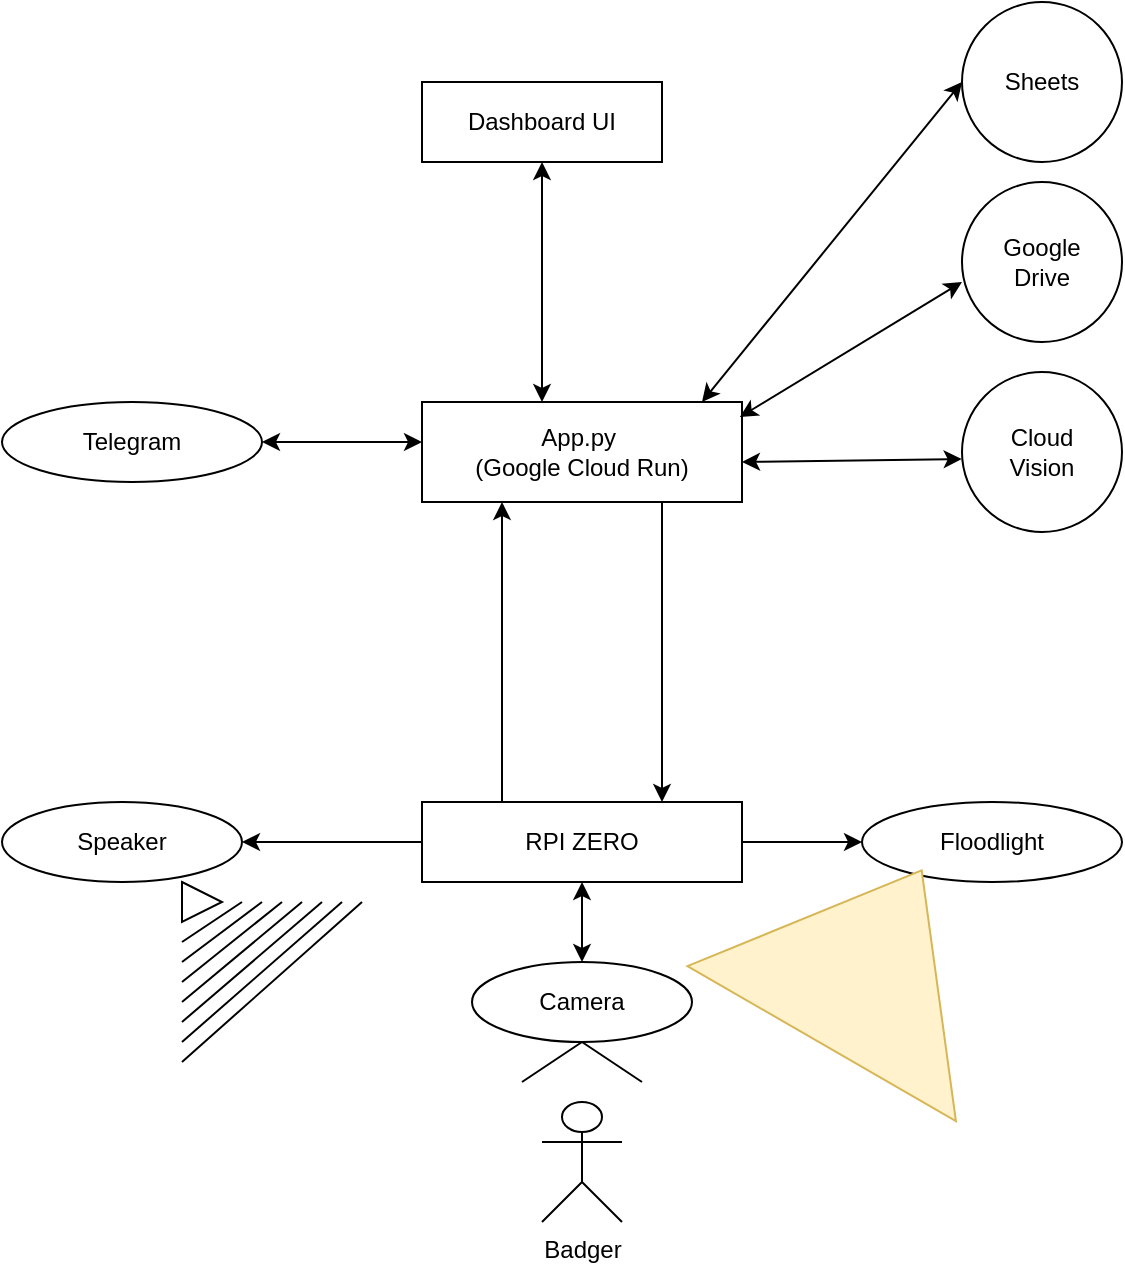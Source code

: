 <mxfile version="26.0.11">
  <diagram name="Page-1" id="euKzJiCRUN4FTXfyrkzB">
    <mxGraphModel dx="1509" dy="777" grid="1" gridSize="10" guides="1" tooltips="1" connect="1" arrows="1" fold="1" page="1" pageScale="1" pageWidth="850" pageHeight="1100" math="0" shadow="0">
      <root>
        <mxCell id="0" />
        <mxCell id="1" parent="0" />
        <mxCell id="HvIzvHt6PHK-XVXpq7xh-12" style="edgeStyle=orthogonalEdgeStyle;rounded=0;orthogonalLoop=1;jettySize=auto;html=1;entryX=0;entryY=0.5;entryDx=0;entryDy=0;" edge="1" parent="1" source="HvIzvHt6PHK-XVXpq7xh-1" target="HvIzvHt6PHK-XVXpq7xh-11">
          <mxGeometry relative="1" as="geometry" />
        </mxCell>
        <mxCell id="HvIzvHt6PHK-XVXpq7xh-13" style="edgeStyle=orthogonalEdgeStyle;rounded=0;orthogonalLoop=1;jettySize=auto;html=1;entryX=1;entryY=0.5;entryDx=0;entryDy=0;" edge="1" parent="1" source="HvIzvHt6PHK-XVXpq7xh-1" target="HvIzvHt6PHK-XVXpq7xh-10">
          <mxGeometry relative="1" as="geometry" />
        </mxCell>
        <mxCell id="HvIzvHt6PHK-XVXpq7xh-14" style="edgeStyle=orthogonalEdgeStyle;rounded=0;orthogonalLoop=1;jettySize=auto;html=1;exitX=0.25;exitY=0;exitDx=0;exitDy=0;entryX=0.25;entryY=1;entryDx=0;entryDy=0;" edge="1" parent="1" source="HvIzvHt6PHK-XVXpq7xh-1" target="HvIzvHt6PHK-XVXpq7xh-9">
          <mxGeometry relative="1" as="geometry" />
        </mxCell>
        <mxCell id="HvIzvHt6PHK-XVXpq7xh-1" value="RPI ZERO" style="rounded=0;whiteSpace=wrap;html=1;" vertex="1" parent="1">
          <mxGeometry x="280" y="520" width="160" height="40" as="geometry" />
        </mxCell>
        <mxCell id="HvIzvHt6PHK-XVXpq7xh-2" value="Camera" style="ellipse;whiteSpace=wrap;html=1;" vertex="1" parent="1">
          <mxGeometry x="305" y="600" width="110" height="40" as="geometry" />
        </mxCell>
        <mxCell id="HvIzvHt6PHK-XVXpq7xh-3" value="" style="endArrow=classic;startArrow=classic;html=1;rounded=0;exitX=0.5;exitY=0;exitDx=0;exitDy=0;" edge="1" parent="1" source="HvIzvHt6PHK-XVXpq7xh-2">
          <mxGeometry width="50" height="50" relative="1" as="geometry">
            <mxPoint x="310" y="610" as="sourcePoint" />
            <mxPoint x="360" y="560" as="targetPoint" />
          </mxGeometry>
        </mxCell>
        <mxCell id="HvIzvHt6PHK-XVXpq7xh-4" value="Badger" style="shape=umlActor;verticalLabelPosition=bottom;verticalAlign=top;html=1;outlineConnect=0;" vertex="1" parent="1">
          <mxGeometry x="340" y="670" width="40" height="60" as="geometry" />
        </mxCell>
        <mxCell id="HvIzvHt6PHK-XVXpq7xh-7" value="" style="endArrow=none;html=1;rounded=0;" edge="1" parent="1">
          <mxGeometry width="50" height="50" relative="1" as="geometry">
            <mxPoint x="330" y="660" as="sourcePoint" />
            <mxPoint x="360" y="640" as="targetPoint" />
          </mxGeometry>
        </mxCell>
        <mxCell id="HvIzvHt6PHK-XVXpq7xh-8" value="" style="endArrow=none;html=1;rounded=0;entryX=0.5;entryY=1;entryDx=0;entryDy=0;" edge="1" parent="1" target="HvIzvHt6PHK-XVXpq7xh-2">
          <mxGeometry width="50" height="50" relative="1" as="geometry">
            <mxPoint x="390" y="660" as="sourcePoint" />
            <mxPoint x="370" y="650" as="targetPoint" />
          </mxGeometry>
        </mxCell>
        <mxCell id="HvIzvHt6PHK-XVXpq7xh-15" style="edgeStyle=orthogonalEdgeStyle;rounded=0;orthogonalLoop=1;jettySize=auto;html=1;exitX=0.75;exitY=1;exitDx=0;exitDy=0;entryX=0.75;entryY=0;entryDx=0;entryDy=0;" edge="1" parent="1" source="HvIzvHt6PHK-XVXpq7xh-9" target="HvIzvHt6PHK-XVXpq7xh-1">
          <mxGeometry relative="1" as="geometry" />
        </mxCell>
        <mxCell id="HvIzvHt6PHK-XVXpq7xh-9" value="App.py&amp;nbsp;&lt;div&gt;(Google Cloud Run)&lt;/div&gt;" style="rounded=0;whiteSpace=wrap;html=1;" vertex="1" parent="1">
          <mxGeometry x="280" y="320" width="160" height="50" as="geometry" />
        </mxCell>
        <mxCell id="HvIzvHt6PHK-XVXpq7xh-10" value="Speaker" style="ellipse;whiteSpace=wrap;html=1;" vertex="1" parent="1">
          <mxGeometry x="70" y="520" width="120" height="40" as="geometry" />
        </mxCell>
        <mxCell id="HvIzvHt6PHK-XVXpq7xh-11" value="Floodlight" style="ellipse;whiteSpace=wrap;html=1;" vertex="1" parent="1">
          <mxGeometry x="500" y="520" width="130" height="40" as="geometry" />
        </mxCell>
        <mxCell id="HvIzvHt6PHK-XVXpq7xh-16" value="Cloud&lt;div&gt;Vision&lt;/div&gt;" style="ellipse;whiteSpace=wrap;html=1;aspect=fixed;" vertex="1" parent="1">
          <mxGeometry x="550" y="305" width="80" height="80" as="geometry" />
        </mxCell>
        <mxCell id="HvIzvHt6PHK-XVXpq7xh-19" value="Google&lt;div&gt;Drive&lt;/div&gt;" style="ellipse;whiteSpace=wrap;html=1;aspect=fixed;" vertex="1" parent="1">
          <mxGeometry x="550" y="210" width="80" height="80" as="geometry" />
        </mxCell>
        <mxCell id="HvIzvHt6PHK-XVXpq7xh-22" value="" style="endArrow=classic;startArrow=classic;html=1;rounded=0;entryX=-0.002;entryY=0.544;entryDx=0;entryDy=0;entryPerimeter=0;" edge="1" parent="1" target="HvIzvHt6PHK-XVXpq7xh-16">
          <mxGeometry width="50" height="50" relative="1" as="geometry">
            <mxPoint x="440" y="350" as="sourcePoint" />
            <mxPoint x="490" y="300" as="targetPoint" />
          </mxGeometry>
        </mxCell>
        <mxCell id="HvIzvHt6PHK-XVXpq7xh-23" value="" style="endArrow=classic;startArrow=classic;html=1;rounded=0;exitX=0.993;exitY=0.151;exitDx=0;exitDy=0;exitPerimeter=0;" edge="1" parent="1" source="HvIzvHt6PHK-XVXpq7xh-9">
          <mxGeometry width="50" height="50" relative="1" as="geometry">
            <mxPoint x="500" y="310" as="sourcePoint" />
            <mxPoint x="550" y="260" as="targetPoint" />
          </mxGeometry>
        </mxCell>
        <mxCell id="HvIzvHt6PHK-XVXpq7xh-24" value="Sheets" style="ellipse;whiteSpace=wrap;html=1;aspect=fixed;" vertex="1" parent="1">
          <mxGeometry x="550" y="120" width="80" height="80" as="geometry" />
        </mxCell>
        <mxCell id="HvIzvHt6PHK-XVXpq7xh-26" value="" style="endArrow=classic;startArrow=classic;html=1;rounded=0;entryX=0;entryY=0.5;entryDx=0;entryDy=0;" edge="1" parent="1" target="HvIzvHt6PHK-XVXpq7xh-24">
          <mxGeometry width="50" height="50" relative="1" as="geometry">
            <mxPoint x="420" y="320" as="sourcePoint" />
            <mxPoint x="470" y="270" as="targetPoint" />
          </mxGeometry>
        </mxCell>
        <mxCell id="HvIzvHt6PHK-XVXpq7xh-27" value="Dashboard UI" style="rounded=0;whiteSpace=wrap;html=1;" vertex="1" parent="1">
          <mxGeometry x="280" y="160" width="120" height="40" as="geometry" />
        </mxCell>
        <mxCell id="HvIzvHt6PHK-XVXpq7xh-28" value="" style="endArrow=classic;startArrow=classic;html=1;rounded=0;exitX=0.375;exitY=0;exitDx=0;exitDy=0;exitPerimeter=0;" edge="1" parent="1" source="HvIzvHt6PHK-XVXpq7xh-9">
          <mxGeometry width="50" height="50" relative="1" as="geometry">
            <mxPoint x="290" y="250" as="sourcePoint" />
            <mxPoint x="340" y="200" as="targetPoint" />
          </mxGeometry>
        </mxCell>
        <mxCell id="HvIzvHt6PHK-XVXpq7xh-29" value="Telegram" style="ellipse;whiteSpace=wrap;html=1;" vertex="1" parent="1">
          <mxGeometry x="70" y="320" width="130" height="40" as="geometry" />
        </mxCell>
        <mxCell id="HvIzvHt6PHK-XVXpq7xh-30" value="" style="endArrow=classic;startArrow=classic;html=1;rounded=0;exitX=1;exitY=0.5;exitDx=0;exitDy=0;" edge="1" parent="1" source="HvIzvHt6PHK-XVXpq7xh-29">
          <mxGeometry width="50" height="50" relative="1" as="geometry">
            <mxPoint x="230" y="390" as="sourcePoint" />
            <mxPoint x="280" y="340" as="targetPoint" />
          </mxGeometry>
        </mxCell>
        <mxCell id="HvIzvHt6PHK-XVXpq7xh-31" value="" style="triangle;whiteSpace=wrap;html=1;rotation=-60;fillColor=#fff2cc;strokeColor=#d6b656;" vertex="1" parent="1">
          <mxGeometry x="454.84" y="520" width="100" height="155" as="geometry" />
        </mxCell>
        <mxCell id="HvIzvHt6PHK-XVXpq7xh-33" value="" style="endArrow=none;html=1;rounded=0;" edge="1" parent="1">
          <mxGeometry width="50" height="50" relative="1" as="geometry">
            <mxPoint x="160" y="590" as="sourcePoint" />
            <mxPoint x="190" y="570" as="targetPoint" />
          </mxGeometry>
        </mxCell>
        <mxCell id="HvIzvHt6PHK-XVXpq7xh-34" value="" style="endArrow=none;html=1;rounded=0;" edge="1" parent="1">
          <mxGeometry width="50" height="50" relative="1" as="geometry">
            <mxPoint x="160" y="600" as="sourcePoint" />
            <mxPoint x="200" y="570" as="targetPoint" />
          </mxGeometry>
        </mxCell>
        <mxCell id="HvIzvHt6PHK-XVXpq7xh-35" value="" style="endArrow=none;html=1;rounded=0;" edge="1" parent="1">
          <mxGeometry width="50" height="50" relative="1" as="geometry">
            <mxPoint x="160" y="610" as="sourcePoint" />
            <mxPoint x="210" y="570" as="targetPoint" />
          </mxGeometry>
        </mxCell>
        <mxCell id="HvIzvHt6PHK-XVXpq7xh-36" value="" style="endArrow=none;html=1;rounded=0;" edge="1" parent="1">
          <mxGeometry width="50" height="50" relative="1" as="geometry">
            <mxPoint x="160" y="620" as="sourcePoint" />
            <mxPoint x="220" y="570" as="targetPoint" />
          </mxGeometry>
        </mxCell>
        <mxCell id="HvIzvHt6PHK-XVXpq7xh-37" value="" style="endArrow=none;html=1;rounded=0;" edge="1" parent="1">
          <mxGeometry width="50" height="50" relative="1" as="geometry">
            <mxPoint x="160" y="630" as="sourcePoint" />
            <mxPoint x="230" y="570" as="targetPoint" />
          </mxGeometry>
        </mxCell>
        <mxCell id="HvIzvHt6PHK-XVXpq7xh-38" value="" style="endArrow=none;html=1;rounded=0;" edge="1" parent="1">
          <mxGeometry width="50" height="50" relative="1" as="geometry">
            <mxPoint x="160" y="640" as="sourcePoint" />
            <mxPoint x="240" y="570" as="targetPoint" />
          </mxGeometry>
        </mxCell>
        <mxCell id="HvIzvHt6PHK-XVXpq7xh-39" value="" style="endArrow=none;html=1;rounded=0;" edge="1" parent="1">
          <mxGeometry width="50" height="50" relative="1" as="geometry">
            <mxPoint x="160" y="650" as="sourcePoint" />
            <mxPoint x="250" y="570" as="targetPoint" />
          </mxGeometry>
        </mxCell>
        <mxCell id="HvIzvHt6PHK-XVXpq7xh-40" value="" style="triangle;whiteSpace=wrap;html=1;rotation=0;" vertex="1" parent="1">
          <mxGeometry x="160" y="560" width="20" height="20" as="geometry" />
        </mxCell>
      </root>
    </mxGraphModel>
  </diagram>
</mxfile>
